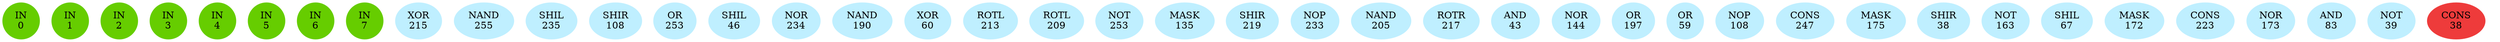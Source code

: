 graph EACircuit {
rankdir=BT;
ranksep=0.75;
ordering=out;
splines=polyline;
node [style=filled, color=lightblue2];

{ rank=same;
node [color=chartreuse3];
"-1_0"[label="IN\n0"];
node [color=chartreuse3];
"-1_1"[label="IN\n1"];
node [color=chartreuse3];
"-1_2"[label="IN\n2"];
node [color=chartreuse3];
"-1_3"[label="IN\n3"];
node [color=chartreuse3];
"-1_4"[label="IN\n4"];
node [color=chartreuse3];
"-1_5"[label="IN\n5"];
node [color=chartreuse3];
"-1_6"[label="IN\n6"];
node [color=chartreuse3];
"-1_7"[label="IN\n7"];
}
{ rank=same;
node [color=lightblue1];
"0_0"[label="XOR\n215"];
node [color=lightblue1];
"0_1"[label="NAND\n255"];
node [color=lightblue1];
"0_2"[label="SHIL\n235"];
node [color=lightblue1];
"0_3"[label="SHIR\n108"];
node [color=lightblue1];
"0_4"[label="OR\n253"];
node [color=lightblue1];
"0_5"[label="SHIL\n46"];
node [color=lightblue1];
"0_6"[label="NOR\n234"];
node [color=lightblue1];
"0_7"[label="NAND\n190"];
}
{ rank=same;
node [color=lightblue1];
"1_0"[label="XOR\n60"];
node [color=lightblue1];
"1_1"[label="ROTL\n213"];
node [color=lightblue1];
"1_2"[label="ROTL\n209"];
node [color=lightblue1];
"1_3"[label="NOT\n253"];
node [color=lightblue1];
"1_4"[label="MASK\n135"];
node [color=lightblue1];
"1_5"[label="SHIR\n219"];
node [color=lightblue1];
"1_6"[label="NOP\n233"];
node [color=lightblue1];
"1_7"[label="NAND\n205"];
}
{ rank=same;
node [color=lightblue1];
"2_0"[label="ROTR\n217"];
node [color=lightblue1];
"2_1"[label="AND\n43"];
node [color=lightblue1];
"2_2"[label="NOR\n144"];
node [color=lightblue1];
"2_3"[label="OR\n197"];
node [color=lightblue1];
"2_4"[label="OR\n59"];
node [color=lightblue1];
"2_5"[label="NOP\n108"];
node [color=lightblue1];
"2_6"[label="CONS\n247"];
node [color=lightblue1];
"2_7"[label="MASK\n175"];
}
{ rank=same;
node [color=lightblue1];
"3_0"[label="SHIR\n38"];
node [color=lightblue1];
"3_1"[label="NOT\n163"];
node [color=lightblue1];
"3_2"[label="SHIL\n67"];
node [color=lightblue1];
"3_3"[label="MASK\n172"];
node [color=lightblue1];
"3_4"[label="CONS\n223"];
node [color=lightblue1];
"3_5"[label="NOR\n173"];
node [color=lightblue1];
"3_6"[label="AND\n83"];
node [color=lightblue1];
"3_7"[label="NOT\n39"];
}
{ rank=same;
node [color=brown2];
"4_0"[label="CONS\n38"];
}
edge[style=invis];
"-1_0" -- "-1_1" -- "-1_2" -- "-1_3" -- "-1_4" -- "-1_5" -- "-1_6" -- "-1_7";
"0_0" -- "0_1" -- "0_2" -- "0_3" -- "0_4" -- "0_5" -- "0_6" -- "0_7";
"1_0" -- "1_1" -- "1_2" -- "1_3" -- "1_4" -- "1_5" -- "1_6" -- "1_7";
"2_0" -- "2_1" -- "2_2" -- "2_3" -- "2_4" -- "2_5" -- "2_6" -- "2_7";
"3_0" -- "3_1" -- "3_2" -- "3_3" -- "3_4" -- "3_5" -- "3_6" -- "3_7";
"4_0" -- "4_0";
edge[style=solid];
}